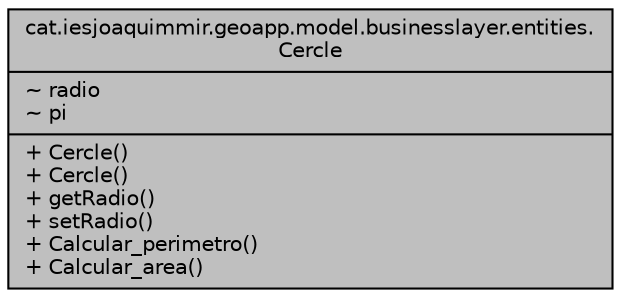 digraph "cat.iesjoaquimmir.geoapp.model.businesslayer.entities.Cercle"
{
  edge [fontname="Helvetica",fontsize="10",labelfontname="Helvetica",labelfontsize="10"];
  node [fontname="Helvetica",fontsize="10",shape=record];
  Node1 [label="{cat.iesjoaquimmir.geoapp.model.businesslayer.entities.\lCercle\n|~ radio\l~ pi\l|+ Cercle()\l+ Cercle()\l+ getRadio()\l+ setRadio()\l+ Calcular_perimetro()\l+ Calcular_area()\l}",height=0.2,width=0.4,color="black", fillcolor="grey75", style="filled", fontcolor="black"];
}
